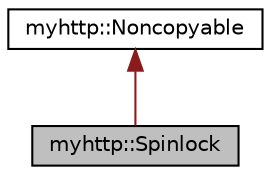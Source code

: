 digraph "myhttp::Spinlock"
{
 // LATEX_PDF_SIZE
  edge [fontname="Helvetica",fontsize="10",labelfontname="Helvetica",labelfontsize="10"];
  node [fontname="Helvetica",fontsize="10",shape=record];
  Node1 [label="myhttp::Spinlock",height=0.2,width=0.4,color="black", fillcolor="grey75", style="filled", fontcolor="black",tooltip="自旋锁"];
  Node2 -> Node1 [dir="back",color="firebrick4",fontsize="10",style="solid",fontname="Helvetica"];
  Node2 [label="myhttp::Noncopyable",height=0.2,width=0.4,color="black", fillcolor="white", style="filled",URL="$classmyhttp_1_1Noncopyable.html",tooltip=" "];
}
